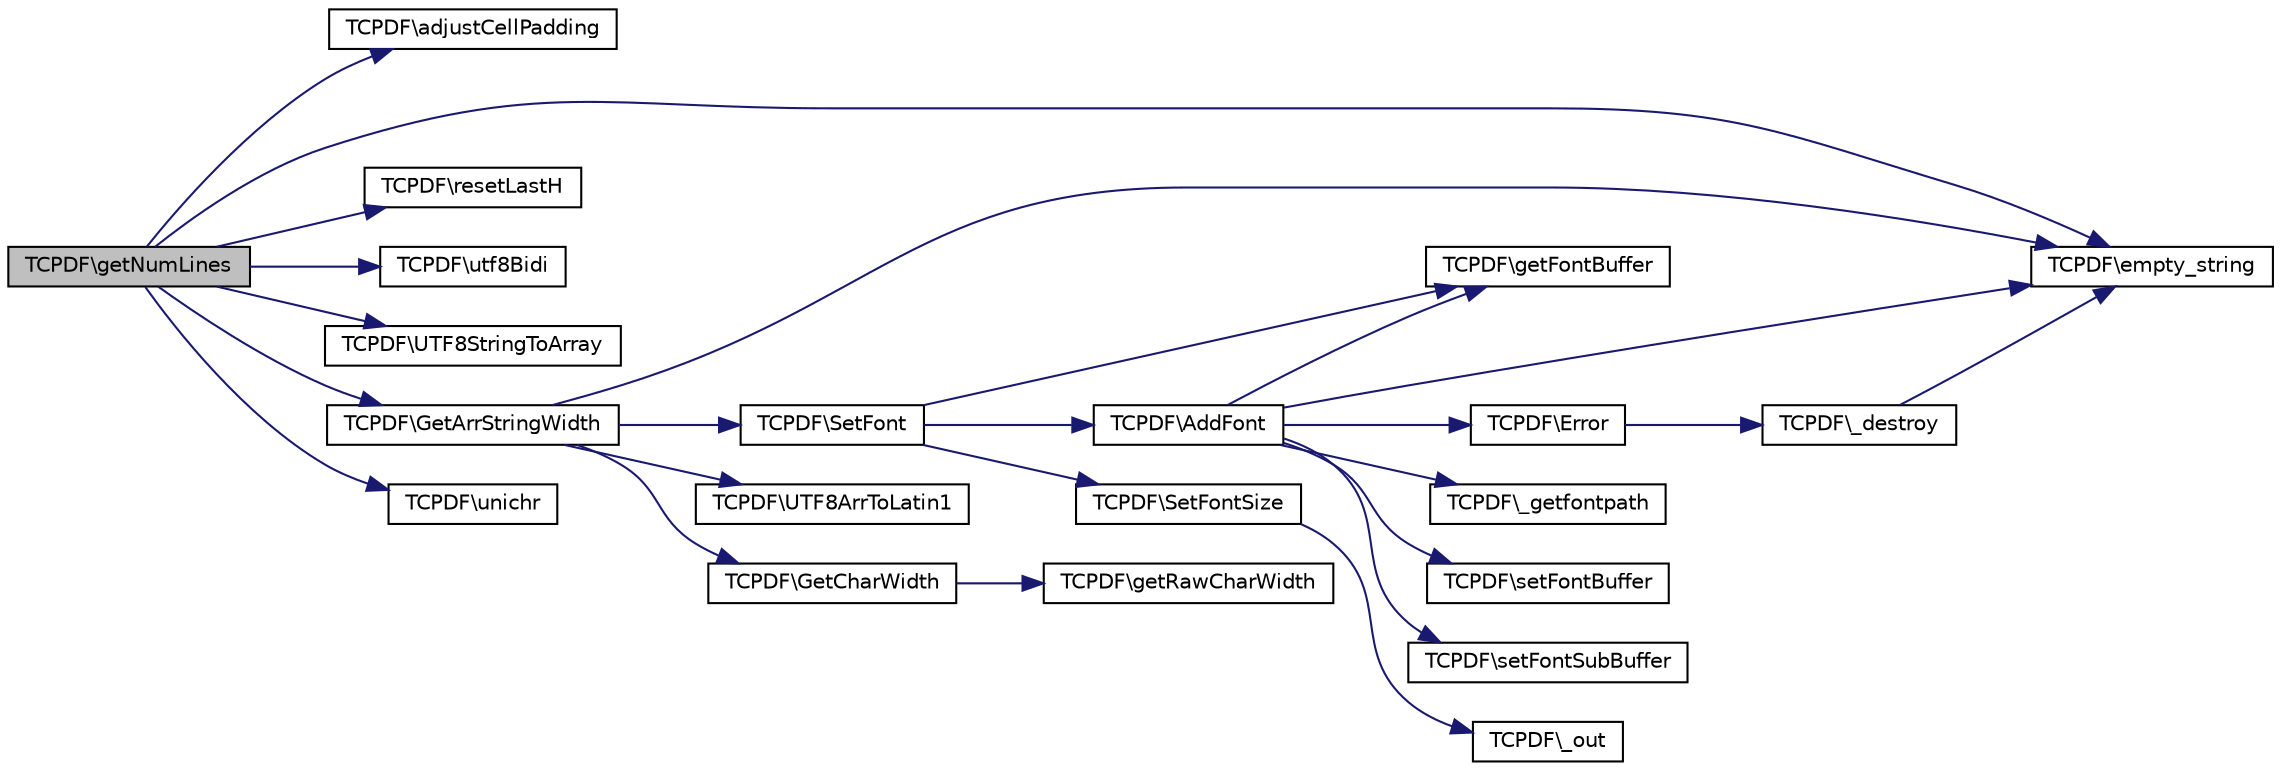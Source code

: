 digraph G
{
  edge [fontname="Helvetica",fontsize="10",labelfontname="Helvetica",labelfontsize="10"];
  node [fontname="Helvetica",fontsize="10",shape=record];
  rankdir="LR";
  Node1 [label="TCPDF\\getNumLines",height=0.2,width=0.4,color="black", fillcolor="grey75", style="filled" fontcolor="black"];
  Node1 -> Node2 [color="midnightblue",fontsize="10",style="solid",fontname="Helvetica"];
  Node2 [label="TCPDF\\adjustCellPadding",height=0.2,width=0.4,color="black", fillcolor="white", style="filled",URL="$classTCPDF.html#a574cf231b14aa43921ac83716b27b3e4",tooltip="Adjust the internal Cell padding array to take account of the line width."];
  Node1 -> Node3 [color="midnightblue",fontsize="10",style="solid",fontname="Helvetica"];
  Node3 [label="TCPDF\\empty_string",height=0.2,width=0.4,color="black", fillcolor="white", style="filled",URL="$classTCPDF.html#a681e9cc13fa324d8e538a5873f3990c2",tooltip="Determine whether a string is empty."];
  Node1 -> Node4 [color="midnightblue",fontsize="10",style="solid",fontname="Helvetica"];
  Node4 [label="TCPDF\\resetLastH",height=0.2,width=0.4,color="black", fillcolor="white", style="filled",URL="$classTCPDF.html#a10215105777b306528a827f3669e936e",tooltip="Reset the last cell height."];
  Node1 -> Node5 [color="midnightblue",fontsize="10",style="solid",fontname="Helvetica"];
  Node5 [label="TCPDF\\utf8Bidi",height=0.2,width=0.4,color="black", fillcolor="white", style="filled",URL="$classTCPDF.html#aeae5a9f2fd6630b5ce96435592e82185",tooltip="Reverse the RLT substrings using the Bidirectional Algorithm (http://unicode.org/reports/tr9/)."];
  Node1 -> Node6 [color="midnightblue",fontsize="10",style="solid",fontname="Helvetica"];
  Node6 [label="TCPDF\\UTF8StringToArray",height=0.2,width=0.4,color="black", fillcolor="white", style="filled",URL="$classTCPDF.html#a35a90a2cd5b8ab143d978128a21de09e",tooltip="Converts UTF-8 strings to codepoints array."];
  Node1 -> Node7 [color="midnightblue",fontsize="10",style="solid",fontname="Helvetica"];
  Node7 [label="TCPDF\\GetArrStringWidth",height=0.2,width=0.4,color="black", fillcolor="white", style="filled",URL="$classTCPDF.html#afe09291dfba7203e225a507e71e1d43e",tooltip="Returns the string length of an array of chars in user unit or an array of characters widths..."];
  Node7 -> Node3 [color="midnightblue",fontsize="10",style="solid",fontname="Helvetica"];
  Node7 -> Node8 [color="midnightblue",fontsize="10",style="solid",fontname="Helvetica"];
  Node8 [label="TCPDF\\SetFont",height=0.2,width=0.4,color="black", fillcolor="white", style="filled",URL="$classTCPDF.html#a5b5d57a2e74820e41c69737b2d4b6c9e",tooltip="Sets the font used to print character strings."];
  Node8 -> Node9 [color="midnightblue",fontsize="10",style="solid",fontname="Helvetica"];
  Node9 [label="TCPDF\\AddFont",height=0.2,width=0.4,color="black", fillcolor="white", style="filled",URL="$classTCPDF.html#a06cba4fc5e83b02bb37a947e56196776",tooltip="Imports a TrueType, Type1, core, or CID0 font and makes it available."];
  Node9 -> Node3 [color="midnightblue",fontsize="10",style="solid",fontname="Helvetica"];
  Node9 -> Node10 [color="midnightblue",fontsize="10",style="solid",fontname="Helvetica"];
  Node10 [label="TCPDF\\Error",height=0.2,width=0.4,color="black", fillcolor="white", style="filled",URL="$classTCPDF.html#a27ecf2a6c86b4b7976ebfaf5912b0f91",tooltip="This method is automatically called in case of fatal error; it simply outputs the message and halts t..."];
  Node10 -> Node11 [color="midnightblue",fontsize="10",style="solid",fontname="Helvetica"];
  Node11 [label="TCPDF\\_destroy",height=0.2,width=0.4,color="black", fillcolor="white", style="filled",URL="$classTCPDF.html#ae91c72441bff1164a3ab9d237a4e1faa",tooltip="Unset all class variables except the following critical variables: internal_encoding, state, bufferlen, buffer and diskcache."];
  Node11 -> Node3 [color="midnightblue",fontsize="10",style="solid",fontname="Helvetica"];
  Node9 -> Node12 [color="midnightblue",fontsize="10",style="solid",fontname="Helvetica"];
  Node12 [label="TCPDF\\getFontBuffer",height=0.2,width=0.4,color="black", fillcolor="white", style="filled",URL="$classTCPDF.html#ac63fff093a17846764bbcc09af7c8640",tooltip="Get font buffer content."];
  Node9 -> Node13 [color="midnightblue",fontsize="10",style="solid",fontname="Helvetica"];
  Node13 [label="TCPDF\\_getfontpath",height=0.2,width=0.4,color="black", fillcolor="white", style="filled",URL="$classTCPDF.html#a859c9ff83c417b518afa83c0da7a62b1",tooltip="Return fonts path."];
  Node9 -> Node14 [color="midnightblue",fontsize="10",style="solid",fontname="Helvetica"];
  Node14 [label="TCPDF\\setFontBuffer",height=0.2,width=0.4,color="black", fillcolor="white", style="filled",URL="$classTCPDF.html#aa9eb763490acb3dfdf3f0cf445e83ca6",tooltip="Set font buffer content."];
  Node9 -> Node15 [color="midnightblue",fontsize="10",style="solid",fontname="Helvetica"];
  Node15 [label="TCPDF\\setFontSubBuffer",height=0.2,width=0.4,color="black", fillcolor="white", style="filled",URL="$classTCPDF.html#ac6009bf1f27a31ee208d9687cb4b91eb",tooltip="Set font buffer content."];
  Node8 -> Node12 [color="midnightblue",fontsize="10",style="solid",fontname="Helvetica"];
  Node8 -> Node16 [color="midnightblue",fontsize="10",style="solid",fontname="Helvetica"];
  Node16 [label="TCPDF\\SetFontSize",height=0.2,width=0.4,color="black", fillcolor="white", style="filled",URL="$classTCPDF.html#a6df400b01d3ec1579e1e925b98c31d5f",tooltip="Defines the size of the current font."];
  Node16 -> Node17 [color="midnightblue",fontsize="10",style="solid",fontname="Helvetica"];
  Node17 [label="TCPDF\\_out",height=0.2,width=0.4,color="black", fillcolor="white", style="filled",URL="$classTCPDF.html#ac57877b76c37aef3195ad45731715b9e",tooltip="Output a string to the document."];
  Node7 -> Node18 [color="midnightblue",fontsize="10",style="solid",fontname="Helvetica"];
  Node18 [label="TCPDF\\UTF8ArrToLatin1",height=0.2,width=0.4,color="black", fillcolor="white", style="filled",URL="$classTCPDF.html#a49045c2ce294f72c7720decbc96ebbbb",tooltip="Converts UTF-8 characters array to array of Latin1 characters "];
  Node7 -> Node19 [color="midnightblue",fontsize="10",style="solid",fontname="Helvetica"];
  Node19 [label="TCPDF\\GetCharWidth",height=0.2,width=0.4,color="black", fillcolor="white", style="filled",URL="$classTCPDF.html#a281f922889bd1ae2dc96e421042ad8e4",tooltip="Returns the length of the char in user unit for the current font considering current stretching and s..."];
  Node19 -> Node20 [color="midnightblue",fontsize="10",style="solid",fontname="Helvetica"];
  Node20 [label="TCPDF\\getRawCharWidth",height=0.2,width=0.4,color="black", fillcolor="white", style="filled",URL="$classTCPDF.html#af484c6dc7debd34e2310f9f391448de7",tooltip="Returns the length of the char in user unit for the current font."];
  Node1 -> Node21 [color="midnightblue",fontsize="10",style="solid",fontname="Helvetica"];
  Node21 [label="TCPDF\\unichr",height=0.2,width=0.4,color="black", fillcolor="white", style="filled",URL="$classTCPDF.html#a7d007815ed4a9c0aa036f6de09e81c3b",tooltip="Returns the unicode caracter specified by UTF-8 value."];
}
